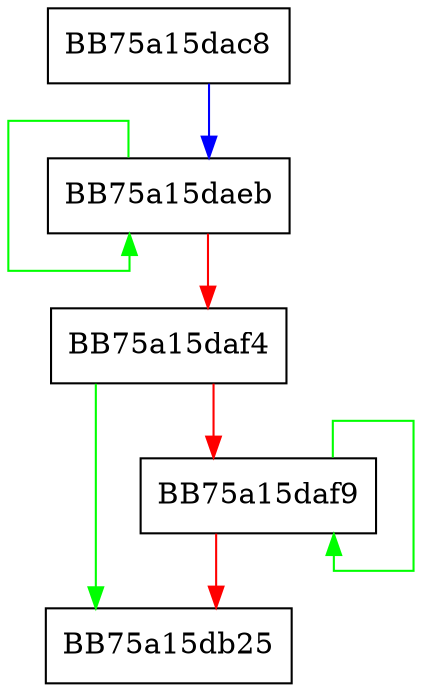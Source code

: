 digraph HashWideStringCaseInsensitive {
  node [shape="box"];
  graph [splines=ortho];
  BB75a15dac8 -> BB75a15daeb [color="blue"];
  BB75a15daeb -> BB75a15daeb [color="green"];
  BB75a15daeb -> BB75a15daf4 [color="red"];
  BB75a15daf4 -> BB75a15db25 [color="green"];
  BB75a15daf4 -> BB75a15daf9 [color="red"];
  BB75a15daf9 -> BB75a15daf9 [color="green"];
  BB75a15daf9 -> BB75a15db25 [color="red"];
}